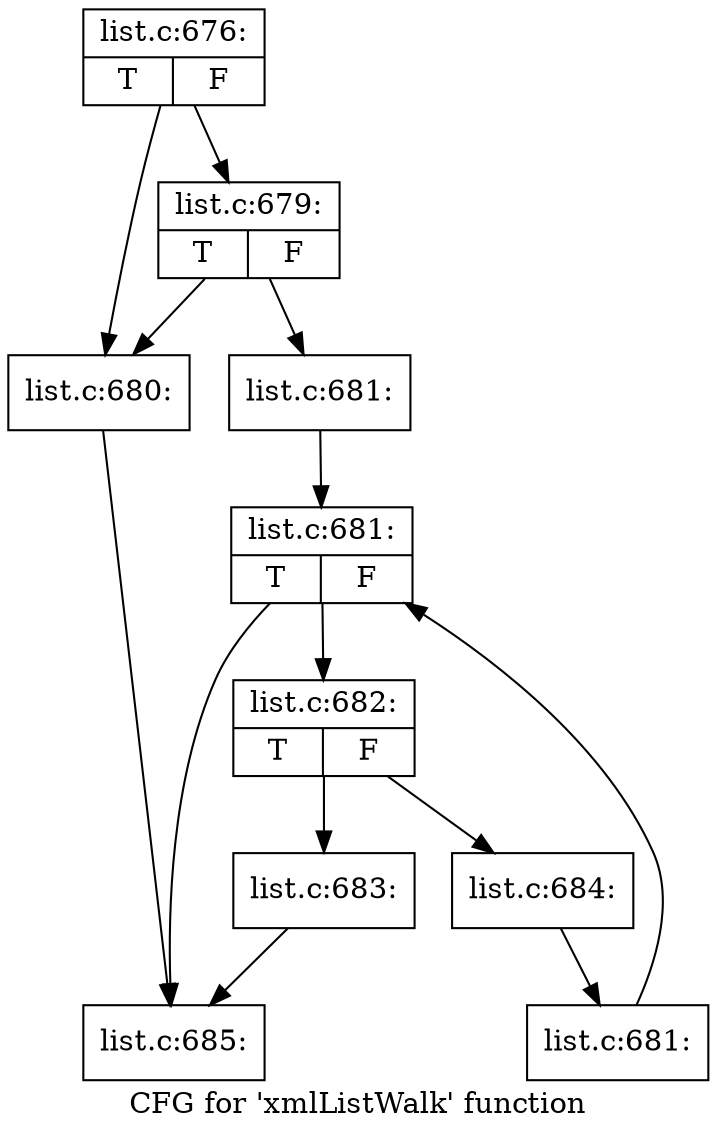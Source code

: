 digraph "CFG for 'xmlListWalk' function" {
	label="CFG for 'xmlListWalk' function";

	Node0x5261c10 [shape=record,label="{list.c:676:|{<s0>T|<s1>F}}"];
	Node0x5261c10 -> Node0x526a700;
	Node0x5261c10 -> Node0x526a7a0;
	Node0x526a7a0 [shape=record,label="{list.c:679:|{<s0>T|<s1>F}}"];
	Node0x526a7a0 -> Node0x526a700;
	Node0x526a7a0 -> Node0x526a750;
	Node0x526a700 [shape=record,label="{list.c:680:}"];
	Node0x526a700 -> Node0x526ad40;
	Node0x526a750 [shape=record,label="{list.c:681:}"];
	Node0x526a750 -> Node0x526b1a0;
	Node0x526b1a0 [shape=record,label="{list.c:681:|{<s0>T|<s1>F}}"];
	Node0x526b1a0 -> Node0x526b480;
	Node0x526b1a0 -> Node0x526ad40;
	Node0x526b480 [shape=record,label="{list.c:682:|{<s0>T|<s1>F}}"];
	Node0x526b480 -> Node0x526b9a0;
	Node0x526b480 -> Node0x526b9f0;
	Node0x526b9a0 [shape=record,label="{list.c:683:}"];
	Node0x526b9a0 -> Node0x526ad40;
	Node0x526b9f0 [shape=record,label="{list.c:684:}"];
	Node0x526b9f0 -> Node0x526b3f0;
	Node0x526b3f0 [shape=record,label="{list.c:681:}"];
	Node0x526b3f0 -> Node0x526b1a0;
	Node0x526ad40 [shape=record,label="{list.c:685:}"];
}

